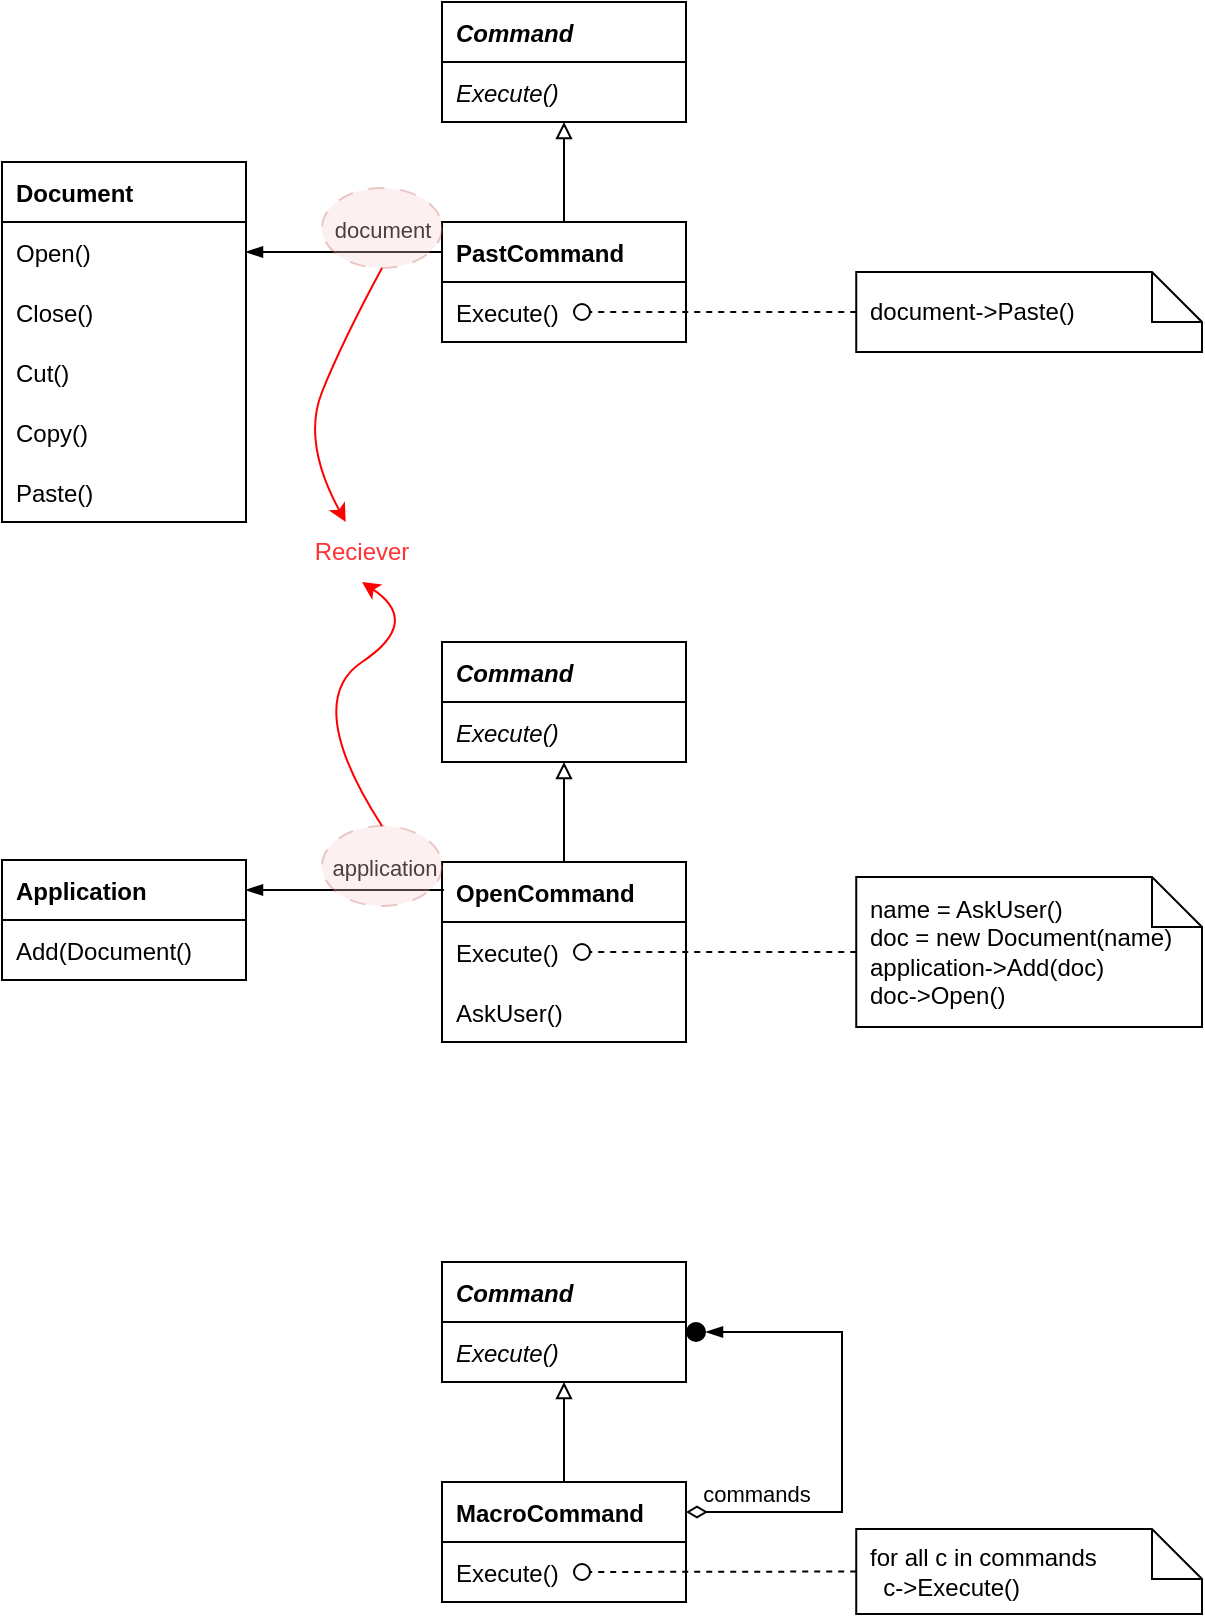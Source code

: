 <mxfile version="21.2.8" type="device">
  <diagram name="Page-1" id="YZn3iEHM-11qYFM5J9hh">
    <mxGraphModel dx="1080" dy="723" grid="1" gridSize="10" guides="1" tooltips="1" connect="1" arrows="1" fold="1" page="1" pageScale="1" pageWidth="850" pageHeight="1100" math="0" shadow="0">
      <root>
        <mxCell id="0" />
        <mxCell id="1" parent="0" />
        <mxCell id="fJIbXOmyCUtUnN-372oh-5" value="Document" style="swimlane;fontStyle=1;childLayout=stackLayout;horizontal=1;startSize=30;fillColor=none;horizontalStack=0;resizeParent=1;resizeParentMax=0;resizeLast=0;collapsible=0;marginBottom=0;fontSize=12;swimlaneHead=1;swimlaneBody=1;connectable=1;allowArrows=1;dropTarget=1;align=left;spacingLeft=5;" parent="1" vertex="1">
          <mxGeometry x="40" y="90" width="122" height="180" as="geometry">
            <mxRectangle x="245" y="370" width="90" height="26" as="alternateBounds" />
          </mxGeometry>
        </mxCell>
        <mxCell id="fJIbXOmyCUtUnN-372oh-6" value="Open()" style="text;strokeColor=none;fillColor=none;align=left;verticalAlign=middle;spacingLeft=5;spacingRight=4;overflow=hidden;rotatable=0;points=[[0,0.5],[1,0.5]];portConstraint=eastwest;fontSize=12;fontStyle=0;connectable=0;" parent="fJIbXOmyCUtUnN-372oh-5" vertex="1">
          <mxGeometry y="30" width="122" height="30" as="geometry" />
        </mxCell>
        <mxCell id="fJIbXOmyCUtUnN-372oh-9" value="Close()" style="text;strokeColor=none;fillColor=none;align=left;verticalAlign=middle;spacingLeft=5;spacingRight=4;overflow=hidden;rotatable=0;points=[[0,0.5],[1,0.5]];portConstraint=eastwest;fontSize=12;fontStyle=0;connectable=0;" parent="fJIbXOmyCUtUnN-372oh-5" vertex="1">
          <mxGeometry y="60" width="122" height="30" as="geometry" />
        </mxCell>
        <mxCell id="fJIbXOmyCUtUnN-372oh-10" value="Cut()" style="text;strokeColor=none;fillColor=none;align=left;verticalAlign=middle;spacingLeft=5;spacingRight=4;overflow=hidden;rotatable=0;points=[[0,0.5],[1,0.5]];portConstraint=eastwest;fontSize=12;fontStyle=0;connectable=0;" parent="fJIbXOmyCUtUnN-372oh-5" vertex="1">
          <mxGeometry y="90" width="122" height="30" as="geometry" />
        </mxCell>
        <mxCell id="fJIbXOmyCUtUnN-372oh-11" value="Copy()" style="text;strokeColor=none;fillColor=none;align=left;verticalAlign=middle;spacingLeft=5;spacingRight=4;overflow=hidden;rotatable=0;points=[[0,0.5],[1,0.5]];portConstraint=eastwest;fontSize=12;fontStyle=0;connectable=0;" parent="fJIbXOmyCUtUnN-372oh-5" vertex="1">
          <mxGeometry y="120" width="122" height="30" as="geometry" />
        </mxCell>
        <mxCell id="fJIbXOmyCUtUnN-372oh-12" value="Paste()" style="text;strokeColor=none;fillColor=none;align=left;verticalAlign=middle;spacingLeft=5;spacingRight=4;overflow=hidden;rotatable=0;points=[[0,0.5],[1,0.5]];portConstraint=eastwest;fontSize=12;fontStyle=0;connectable=0;" parent="fJIbXOmyCUtUnN-372oh-5" vertex="1">
          <mxGeometry y="150" width="122" height="30" as="geometry" />
        </mxCell>
        <mxCell id="B6ZueJws2gG2onxGosF7-1" value="Command" style="swimlane;fontStyle=3;childLayout=stackLayout;horizontal=1;startSize=30;fillColor=none;horizontalStack=0;resizeParent=1;resizeParentMax=0;resizeLast=0;collapsible=0;marginBottom=0;fontSize=12;swimlaneHead=1;swimlaneBody=1;connectable=1;allowArrows=1;dropTarget=1;align=left;spacingLeft=5;" vertex="1" parent="1">
          <mxGeometry x="260" y="10" width="122" height="60" as="geometry">
            <mxRectangle x="245" y="370" width="90" height="26" as="alternateBounds" />
          </mxGeometry>
        </mxCell>
        <mxCell id="B6ZueJws2gG2onxGosF7-2" value="Execute()" style="text;strokeColor=none;fillColor=none;align=left;verticalAlign=middle;spacingLeft=5;spacingRight=4;overflow=hidden;rotatable=0;points=[[0,0.5],[1,0.5]];portConstraint=eastwest;fontSize=12;fontStyle=2;connectable=0;" vertex="1" parent="B6ZueJws2gG2onxGosF7-1">
          <mxGeometry y="30" width="122" height="30" as="geometry" />
        </mxCell>
        <mxCell id="B6ZueJws2gG2onxGosF7-3" value="PastCommand" style="swimlane;fontStyle=1;childLayout=stackLayout;horizontal=1;startSize=30;fillColor=none;horizontalStack=0;resizeParent=1;resizeParentMax=0;resizeLast=0;collapsible=0;marginBottom=0;fontSize=12;swimlaneHead=1;swimlaneBody=1;connectable=1;allowArrows=1;dropTarget=1;align=left;spacingLeft=5;" vertex="1" parent="1">
          <mxGeometry x="260" y="120" width="122" height="60" as="geometry">
            <mxRectangle x="245" y="370" width="90" height="26" as="alternateBounds" />
          </mxGeometry>
        </mxCell>
        <mxCell id="B6ZueJws2gG2onxGosF7-4" value="Execute()" style="text;strokeColor=none;fillColor=none;align=left;verticalAlign=middle;spacingLeft=5;spacingRight=4;overflow=hidden;rotatable=0;points=[[0,0.5],[1,0.5]];portConstraint=eastwest;fontSize=12;fontStyle=0;connectable=0;" vertex="1" parent="B6ZueJws2gG2onxGosF7-3">
          <mxGeometry y="30" width="122" height="30" as="geometry" />
        </mxCell>
        <mxCell id="B6ZueJws2gG2onxGosF7-5" value="" style="html=1;verticalAlign=bottom;labelBackgroundColor=none;endArrow=oval;endFill=0;endSize=8;rounded=0;fontSize=12;exitX=0;exitY=0.5;exitDx=0;exitDy=0;exitPerimeter=0;anchorPointDirection=0;dashed=1;" edge="1" parent="1" source="B6ZueJws2gG2onxGosF7-6">
          <mxGeometry width="160" relative="1" as="geometry">
            <mxPoint x="741.12" y="84.5" as="sourcePoint" />
            <mxPoint x="330" y="165" as="targetPoint" />
          </mxGeometry>
        </mxCell>
        <mxCell id="B6ZueJws2gG2onxGosF7-6" value="document-&amp;gt;Paste()" style="shape=note2;boundedLbl=1;whiteSpace=wrap;html=1;size=25;verticalAlign=middle;align=left;spacingLeft=5;fontSize=12;startSize=30;fillColor=none;" vertex="1" parent="1">
          <mxGeometry x="467.12" y="145" width="172.88" height="40" as="geometry" />
        </mxCell>
        <mxCell id="B6ZueJws2gG2onxGosF7-7" value="" style="edgeStyle=orthogonalEdgeStyle;rounded=0;orthogonalLoop=1;jettySize=auto;html=1;fontSize=12;startSize=30;endArrow=block;endFill=0;exitX=0.5;exitY=0;exitDx=0;exitDy=0;entryX=0.5;entryY=1;entryDx=0;entryDy=0;" edge="1" parent="1" source="B6ZueJws2gG2onxGosF7-3" target="B6ZueJws2gG2onxGosF7-1">
          <mxGeometry relative="1" as="geometry">
            <mxPoint x="460" y="64" as="sourcePoint" />
            <mxPoint x="460" y="30" as="targetPoint" />
          </mxGeometry>
        </mxCell>
        <mxCell id="B6ZueJws2gG2onxGosF7-9" value="" style="edgeStyle=orthogonalEdgeStyle;rounded=0;orthogonalLoop=1;jettySize=auto;html=1;fontSize=12;startSize=30;endArrow=blockThin;endFill=1;exitX=0;exitY=0.25;exitDx=0;exitDy=0;entryX=1;entryY=0.25;entryDx=0;entryDy=0;" edge="1" parent="1" source="B6ZueJws2gG2onxGosF7-3" target="fJIbXOmyCUtUnN-372oh-5">
          <mxGeometry relative="1" as="geometry">
            <mxPoint x="210" y="194" as="sourcePoint" />
            <mxPoint x="210" y="160" as="targetPoint" />
          </mxGeometry>
        </mxCell>
        <mxCell id="B6ZueJws2gG2onxGosF7-10" value="document" style="edgeLabel;html=1;align=center;verticalAlign=middle;resizable=0;points=[];" vertex="1" connectable="0" parent="B6ZueJws2gG2onxGosF7-9">
          <mxGeometry x="-0.592" y="-3" relative="1" as="geometry">
            <mxPoint x="-10" y="-8" as="offset" />
          </mxGeometry>
        </mxCell>
        <mxCell id="B6ZueJws2gG2onxGosF7-11" value="Application" style="swimlane;fontStyle=1;childLayout=stackLayout;horizontal=1;startSize=30;fillColor=none;horizontalStack=0;resizeParent=1;resizeParentMax=0;resizeLast=0;collapsible=0;marginBottom=0;fontSize=12;swimlaneHead=1;swimlaneBody=1;connectable=1;allowArrows=1;dropTarget=1;align=left;spacingLeft=5;" vertex="1" parent="1">
          <mxGeometry x="40" y="439" width="122" height="60" as="geometry">
            <mxRectangle x="245" y="370" width="90" height="26" as="alternateBounds" />
          </mxGeometry>
        </mxCell>
        <mxCell id="B6ZueJws2gG2onxGosF7-12" value="Add(Document()" style="text;strokeColor=none;fillColor=none;align=left;verticalAlign=middle;spacingLeft=5;spacingRight=4;overflow=hidden;rotatable=0;points=[[0,0.5],[1,0.5]];portConstraint=eastwest;fontSize=12;fontStyle=0;connectable=0;" vertex="1" parent="B6ZueJws2gG2onxGosF7-11">
          <mxGeometry y="30" width="122" height="30" as="geometry" />
        </mxCell>
        <mxCell id="B6ZueJws2gG2onxGosF7-17" value="Command" style="swimlane;fontStyle=3;childLayout=stackLayout;horizontal=1;startSize=30;fillColor=none;horizontalStack=0;resizeParent=1;resizeParentMax=0;resizeLast=0;collapsible=0;marginBottom=0;fontSize=12;swimlaneHead=1;swimlaneBody=1;connectable=1;allowArrows=1;dropTarget=1;align=left;spacingLeft=5;" vertex="1" parent="1">
          <mxGeometry x="260" y="330" width="122" height="60" as="geometry">
            <mxRectangle x="245" y="370" width="90" height="26" as="alternateBounds" />
          </mxGeometry>
        </mxCell>
        <mxCell id="B6ZueJws2gG2onxGosF7-18" value="Execute()" style="text;strokeColor=none;fillColor=none;align=left;verticalAlign=middle;spacingLeft=5;spacingRight=4;overflow=hidden;rotatable=0;points=[[0,0.5],[1,0.5]];portConstraint=eastwest;fontSize=12;fontStyle=2;connectable=0;" vertex="1" parent="B6ZueJws2gG2onxGosF7-17">
          <mxGeometry y="30" width="122" height="30" as="geometry" />
        </mxCell>
        <mxCell id="B6ZueJws2gG2onxGosF7-19" value="OpenCommand" style="swimlane;fontStyle=1;childLayout=stackLayout;horizontal=1;startSize=30;fillColor=none;horizontalStack=0;resizeParent=1;resizeParentMax=0;resizeLast=0;collapsible=0;marginBottom=0;fontSize=12;swimlaneHead=1;swimlaneBody=1;connectable=1;allowArrows=1;dropTarget=1;align=left;spacingLeft=5;" vertex="1" parent="1">
          <mxGeometry x="260" y="440" width="122" height="90" as="geometry">
            <mxRectangle x="245" y="370" width="90" height="26" as="alternateBounds" />
          </mxGeometry>
        </mxCell>
        <mxCell id="B6ZueJws2gG2onxGosF7-20" value="Execute()" style="text;strokeColor=none;fillColor=none;align=left;verticalAlign=middle;spacingLeft=5;spacingRight=4;overflow=hidden;rotatable=0;points=[[0,0.5],[1,0.5]];portConstraint=eastwest;fontSize=12;fontStyle=0;connectable=0;" vertex="1" parent="B6ZueJws2gG2onxGosF7-19">
          <mxGeometry y="30" width="122" height="30" as="geometry" />
        </mxCell>
        <mxCell id="B6ZueJws2gG2onxGosF7-26" value="AskUser()" style="text;strokeColor=none;fillColor=none;align=left;verticalAlign=middle;spacingLeft=5;spacingRight=4;overflow=hidden;rotatable=0;points=[[0,0.5],[1,0.5]];portConstraint=eastwest;fontSize=12;fontStyle=0;connectable=0;" vertex="1" parent="B6ZueJws2gG2onxGosF7-19">
          <mxGeometry y="60" width="122" height="30" as="geometry" />
        </mxCell>
        <mxCell id="B6ZueJws2gG2onxGosF7-21" value="" style="html=1;verticalAlign=bottom;labelBackgroundColor=none;endArrow=oval;endFill=0;endSize=8;rounded=0;fontSize=12;exitX=0;exitY=0.5;exitDx=0;exitDy=0;exitPerimeter=0;anchorPointDirection=0;dashed=1;" edge="1" parent="1" source="B6ZueJws2gG2onxGosF7-22">
          <mxGeometry width="160" relative="1" as="geometry">
            <mxPoint x="741.12" y="404.5" as="sourcePoint" />
            <mxPoint x="330" y="485" as="targetPoint" />
          </mxGeometry>
        </mxCell>
        <mxCell id="B6ZueJws2gG2onxGosF7-22" value="name = AskUser()&lt;br&gt;doc = new Document(name)&lt;br&gt;application-&amp;gt;Add(doc)&lt;br&gt;doc-&amp;gt;Open()" style="shape=note2;boundedLbl=1;whiteSpace=wrap;html=1;size=25;verticalAlign=middle;align=left;spacingLeft=5;fontSize=12;startSize=30;fillColor=none;" vertex="1" parent="1">
          <mxGeometry x="467.12" y="447.5" width="172.88" height="75" as="geometry" />
        </mxCell>
        <mxCell id="B6ZueJws2gG2onxGosF7-23" value="" style="edgeStyle=orthogonalEdgeStyle;rounded=0;orthogonalLoop=1;jettySize=auto;html=1;fontSize=12;startSize=30;endArrow=block;endFill=0;exitX=0.5;exitY=0;exitDx=0;exitDy=0;entryX=0.5;entryY=1;entryDx=0;entryDy=0;" edge="1" parent="1" source="B6ZueJws2gG2onxGosF7-19" target="B6ZueJws2gG2onxGosF7-17">
          <mxGeometry relative="1" as="geometry">
            <mxPoint x="460" y="384" as="sourcePoint" />
            <mxPoint x="460" y="350" as="targetPoint" />
          </mxGeometry>
        </mxCell>
        <mxCell id="B6ZueJws2gG2onxGosF7-24" value="" style="edgeStyle=orthogonalEdgeStyle;rounded=0;orthogonalLoop=1;jettySize=auto;html=1;fontSize=12;startSize=30;endArrow=blockThin;endFill=1;exitX=0.008;exitY=0.156;exitDx=0;exitDy=0;entryX=1;entryY=0.25;entryDx=0;entryDy=0;exitPerimeter=0;" edge="1" parent="1" source="B6ZueJws2gG2onxGosF7-19" target="B6ZueJws2gG2onxGosF7-11">
          <mxGeometry relative="1" as="geometry">
            <mxPoint x="210" y="514" as="sourcePoint" />
            <mxPoint x="210" y="480" as="targetPoint" />
          </mxGeometry>
        </mxCell>
        <mxCell id="B6ZueJws2gG2onxGosF7-25" value="application" style="edgeLabel;html=1;align=center;verticalAlign=middle;resizable=0;points=[];" vertex="1" connectable="0" parent="B6ZueJws2gG2onxGosF7-24">
          <mxGeometry x="-0.592" y="-3" relative="1" as="geometry">
            <mxPoint x="-10" y="-8" as="offset" />
          </mxGeometry>
        </mxCell>
        <mxCell id="B6ZueJws2gG2onxGosF7-29" value="Command" style="swimlane;fontStyle=3;childLayout=stackLayout;horizontal=1;startSize=30;fillColor=none;horizontalStack=0;resizeParent=1;resizeParentMax=0;resizeLast=0;collapsible=0;marginBottom=0;fontSize=12;swimlaneHead=1;swimlaneBody=1;connectable=1;allowArrows=1;dropTarget=1;align=left;spacingLeft=5;" vertex="1" parent="1">
          <mxGeometry x="260" y="640" width="122" height="60" as="geometry">
            <mxRectangle x="245" y="370" width="90" height="26" as="alternateBounds" />
          </mxGeometry>
        </mxCell>
        <mxCell id="B6ZueJws2gG2onxGosF7-30" value="Execute()" style="text;strokeColor=none;fillColor=none;align=left;verticalAlign=middle;spacingLeft=5;spacingRight=4;overflow=hidden;rotatable=0;points=[[0,0.5],[1,0.5]];portConstraint=eastwest;fontSize=12;fontStyle=2;connectable=0;" vertex="1" parent="B6ZueJws2gG2onxGosF7-29">
          <mxGeometry y="30" width="122" height="30" as="geometry" />
        </mxCell>
        <mxCell id="B6ZueJws2gG2onxGosF7-31" value="MacroCommand" style="swimlane;fontStyle=1;childLayout=stackLayout;horizontal=1;startSize=30;fillColor=none;horizontalStack=0;resizeParent=1;resizeParentMax=0;resizeLast=0;collapsible=0;marginBottom=0;fontSize=12;swimlaneHead=1;swimlaneBody=1;connectable=1;allowArrows=1;dropTarget=1;align=left;spacingLeft=5;" vertex="1" parent="1">
          <mxGeometry x="260" y="750" width="122" height="60" as="geometry">
            <mxRectangle x="245" y="370" width="90" height="26" as="alternateBounds" />
          </mxGeometry>
        </mxCell>
        <mxCell id="B6ZueJws2gG2onxGosF7-32" value="Execute()" style="text;strokeColor=none;fillColor=none;align=left;verticalAlign=middle;spacingLeft=5;spacingRight=4;overflow=hidden;rotatable=0;points=[[0,0.5],[1,0.5]];portConstraint=eastwest;fontSize=12;fontStyle=0;connectable=0;" vertex="1" parent="B6ZueJws2gG2onxGosF7-31">
          <mxGeometry y="30" width="122" height="30" as="geometry" />
        </mxCell>
        <mxCell id="B6ZueJws2gG2onxGosF7-34" value="" style="html=1;verticalAlign=bottom;labelBackgroundColor=none;endArrow=oval;endFill=0;endSize=8;rounded=0;fontSize=12;exitX=0;exitY=0.5;exitDx=0;exitDy=0;exitPerimeter=0;anchorPointDirection=0;dashed=1;" edge="1" parent="1" source="B6ZueJws2gG2onxGosF7-35">
          <mxGeometry width="160" relative="1" as="geometry">
            <mxPoint x="741.12" y="714.5" as="sourcePoint" />
            <mxPoint x="330" y="795" as="targetPoint" />
          </mxGeometry>
        </mxCell>
        <mxCell id="B6ZueJws2gG2onxGosF7-35" value="for all c in commands&lt;br&gt;&amp;nbsp; c-&amp;gt;Execute()" style="shape=note2;boundedLbl=1;whiteSpace=wrap;html=1;size=25;verticalAlign=middle;align=left;spacingLeft=5;fontSize=12;startSize=30;fillColor=none;" vertex="1" parent="1">
          <mxGeometry x="467.12" y="773.5" width="172.88" height="42.5" as="geometry" />
        </mxCell>
        <mxCell id="B6ZueJws2gG2onxGosF7-36" value="" style="edgeStyle=orthogonalEdgeStyle;rounded=0;orthogonalLoop=1;jettySize=auto;html=1;fontSize=12;startSize=30;endArrow=block;endFill=0;exitX=0.5;exitY=0;exitDx=0;exitDy=0;entryX=0.5;entryY=1;entryDx=0;entryDy=0;" edge="1" parent="1" source="B6ZueJws2gG2onxGosF7-31" target="B6ZueJws2gG2onxGosF7-29">
          <mxGeometry relative="1" as="geometry">
            <mxPoint x="460" y="694" as="sourcePoint" />
            <mxPoint x="460" y="660" as="targetPoint" />
          </mxGeometry>
        </mxCell>
        <mxCell id="B6ZueJws2gG2onxGosF7-39" value="" style="rounded=0;orthogonalLoop=1;jettySize=auto;html=1;fontSize=12;startSize=8;endArrow=blockThin;endFill=1;startArrow=diamondThin;startFill=0;entryX=1;entryY=0.5;entryDx=0;entryDy=0;exitX=1;exitY=0.25;exitDx=0;exitDy=0;edgeStyle=orthogonalEdgeStyle;" edge="1" target="B6ZueJws2gG2onxGosF7-40" parent="1" source="B6ZueJws2gG2onxGosF7-31">
          <mxGeometry relative="1" as="geometry">
            <mxPoint x="420" y="730" as="sourcePoint" />
            <mxPoint x="530" y="424.141" as="targetPoint" />
            <Array as="points">
              <mxPoint x="460" y="765" />
              <mxPoint x="460" y="675" />
            </Array>
          </mxGeometry>
        </mxCell>
        <mxCell id="B6ZueJws2gG2onxGosF7-41" value="commands" style="edgeLabel;html=1;align=center;verticalAlign=middle;resizable=0;points=[];" vertex="1" connectable="0" parent="B6ZueJws2gG2onxGosF7-39">
          <mxGeometry x="-0.75" y="2" relative="1" as="geometry">
            <mxPoint x="5" y="-7" as="offset" />
          </mxGeometry>
        </mxCell>
        <mxCell id="B6ZueJws2gG2onxGosF7-40" value="" style="ellipse;whiteSpace=wrap;html=1;aspect=fixed;fillColor=#000000;strokeColor=none;" vertex="1" parent="1">
          <mxGeometry x="382" y="670" width="10" height="10" as="geometry" />
        </mxCell>
        <mxCell id="B6ZueJws2gG2onxGosF7-46" value="" style="ellipse;whiteSpace=wrap;html=1;fillColor=#f8cecc;strokeColor=#b85450;strokeWidth=1;dashed=1;dashPattern=8 8;opacity=30;" vertex="1" parent="1">
          <mxGeometry x="200" y="103" width="60" height="40" as="geometry" />
        </mxCell>
        <mxCell id="B6ZueJws2gG2onxGosF7-47" value="" style="ellipse;whiteSpace=wrap;html=1;fillColor=#f8cecc;strokeColor=#b85450;strokeWidth=1;dashed=1;dashPattern=8 8;opacity=30;" vertex="1" parent="1">
          <mxGeometry x="200" y="422" width="60" height="40" as="geometry" />
        </mxCell>
        <mxCell id="B6ZueJws2gG2onxGosF7-48" value="Reciever" style="text;html=1;strokeColor=none;fillColor=none;align=center;verticalAlign=middle;whiteSpace=wrap;rounded=0;dashed=1;dashPattern=8 8;fontColor=#FF3333;" vertex="1" parent="1">
          <mxGeometry x="190" y="270" width="60" height="30" as="geometry" />
        </mxCell>
        <mxCell id="B6ZueJws2gG2onxGosF7-49" value="" style="curved=1;endArrow=classic;html=1;rounded=0;exitX=0.5;exitY=1;exitDx=0;exitDy=0;fontColor=#FF3333;strokeColor=#FF0000;" edge="1" parent="1" source="B6ZueJws2gG2onxGosF7-46" target="B6ZueJws2gG2onxGosF7-48">
          <mxGeometry width="50" height="50" relative="1" as="geometry">
            <mxPoint x="230" y="260" as="sourcePoint" />
            <mxPoint x="280" y="210" as="targetPoint" />
            <Array as="points">
              <mxPoint x="210" y="180" />
              <mxPoint x="190" y="230" />
            </Array>
          </mxGeometry>
        </mxCell>
        <mxCell id="B6ZueJws2gG2onxGosF7-50" value="" style="endArrow=classic;html=1;exitX=0.5;exitY=0;exitDx=0;exitDy=0;fontColor=#FF3333;strokeColor=#FF0000;curved=1;" edge="1" parent="1" source="B6ZueJws2gG2onxGosF7-47">
          <mxGeometry width="50" height="50" relative="1" as="geometry">
            <mxPoint x="240" y="153" as="sourcePoint" />
            <mxPoint x="220" y="300" as="targetPoint" />
            <Array as="points">
              <mxPoint x="190" y="360" />
              <mxPoint x="250" y="320" />
            </Array>
          </mxGeometry>
        </mxCell>
      </root>
    </mxGraphModel>
  </diagram>
</mxfile>
